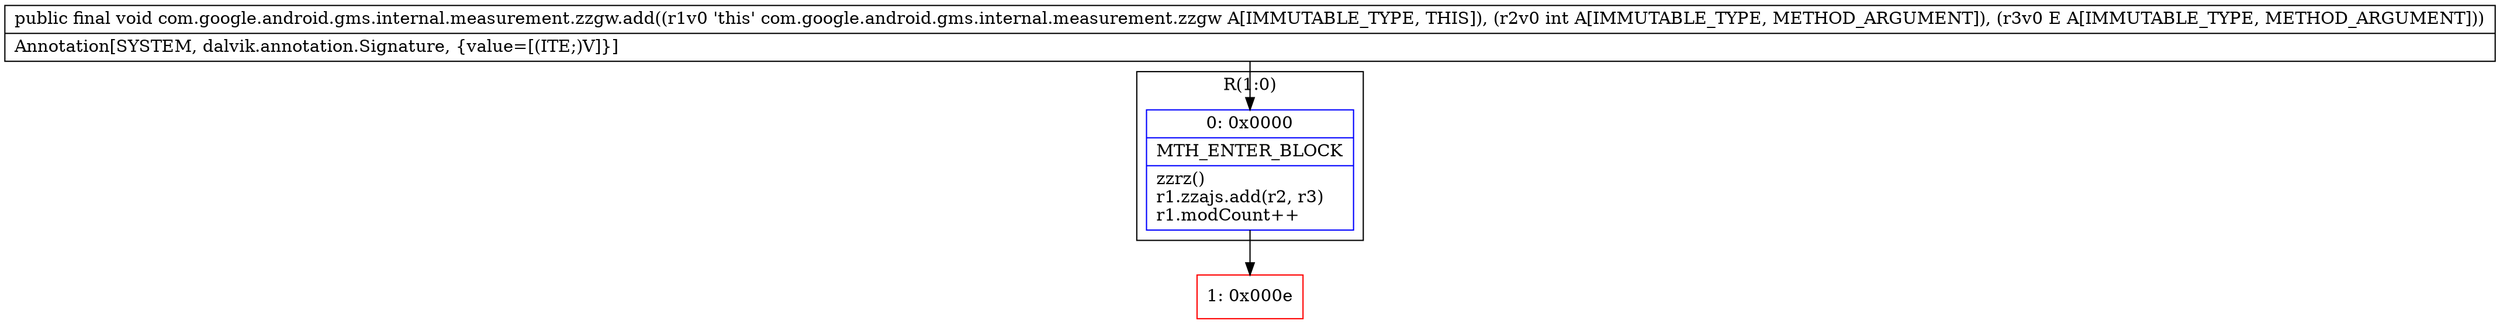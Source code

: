 digraph "CFG forcom.google.android.gms.internal.measurement.zzgw.add(ILjava\/lang\/Object;)V" {
subgraph cluster_Region_552916393 {
label = "R(1:0)";
node [shape=record,color=blue];
Node_0 [shape=record,label="{0\:\ 0x0000|MTH_ENTER_BLOCK\l|zzrz()\lr1.zzajs.add(r2, r3)\lr1.modCount++\l}"];
}
Node_1 [shape=record,color=red,label="{1\:\ 0x000e}"];
MethodNode[shape=record,label="{public final void com.google.android.gms.internal.measurement.zzgw.add((r1v0 'this' com.google.android.gms.internal.measurement.zzgw A[IMMUTABLE_TYPE, THIS]), (r2v0 int A[IMMUTABLE_TYPE, METHOD_ARGUMENT]), (r3v0 E A[IMMUTABLE_TYPE, METHOD_ARGUMENT]))  | Annotation[SYSTEM, dalvik.annotation.Signature, \{value=[(ITE;)V]\}]\l}"];
MethodNode -> Node_0;
Node_0 -> Node_1;
}

